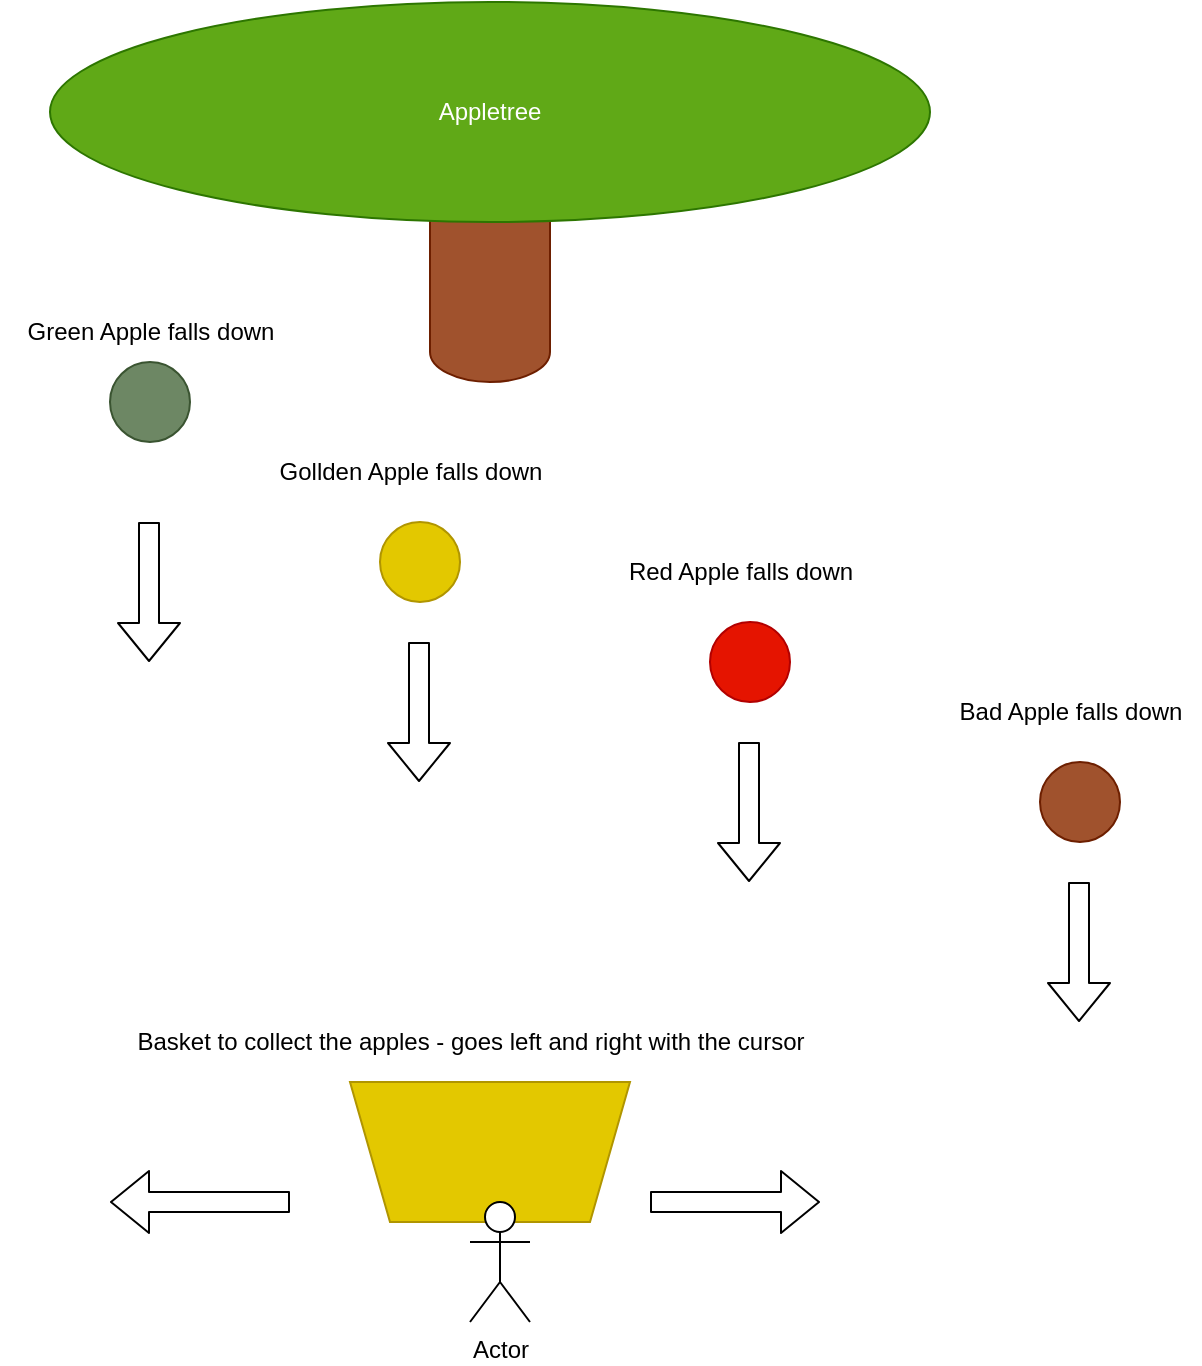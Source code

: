 <mxfile>
    <diagram id="GlTV3W6cY7Wt6VqbhRVO" name="Page-1">
        <mxGraphModel dx="795" dy="678" grid="1" gridSize="10" guides="1" tooltips="1" connect="1" arrows="1" fold="1" page="1" pageScale="1" pageWidth="850" pageHeight="1100" math="0" shadow="0">
            <root>
                <mxCell id="0"/>
                <mxCell id="1" parent="0"/>
                <mxCell id="2" value="" style="shape=cylinder3;whiteSpace=wrap;html=1;boundedLbl=1;backgroundOutline=1;size=15;fillColor=#a0522d;fontColor=#ffffff;strokeColor=#6D1F00;" vertex="1" parent="1">
                    <mxGeometry x="380" y="100" width="60" height="120" as="geometry"/>
                </mxCell>
                <mxCell id="3" value="Appletree" style="ellipse;whiteSpace=wrap;html=1;fillColor=#60a917;fontColor=#ffffff;strokeColor=#2D7600;" vertex="1" parent="1">
                    <mxGeometry x="190" y="30" width="440" height="110" as="geometry"/>
                </mxCell>
                <mxCell id="5" value="" style="ellipse;whiteSpace=wrap;html=1;aspect=fixed;fillColor=#6d8764;fontColor=#ffffff;strokeColor=#3A5431;" vertex="1" parent="1">
                    <mxGeometry x="220" y="210" width="40" height="40" as="geometry"/>
                </mxCell>
                <mxCell id="7" value="" style="ellipse;whiteSpace=wrap;html=1;aspect=fixed;fillColor=#e51400;fontColor=#ffffff;strokeColor=#B20000;" vertex="1" parent="1">
                    <mxGeometry x="520" y="340" width="40" height="40" as="geometry"/>
                </mxCell>
                <mxCell id="10" value="" style="shape=trapezoid;perimeter=trapezoidPerimeter;whiteSpace=wrap;html=1;fixedSize=1;rotation=-180;fillColor=#e3c800;fontColor=#000000;strokeColor=#B09500;" vertex="1" parent="1">
                    <mxGeometry x="340" y="570" width="140" height="70" as="geometry"/>
                </mxCell>
                <mxCell id="12" value="" style="shape=flexArrow;endArrow=classic;html=1;" edge="1" parent="1">
                    <mxGeometry width="50" height="50" relative="1" as="geometry">
                        <mxPoint x="239.5" y="290" as="sourcePoint"/>
                        <mxPoint x="239.5" y="360" as="targetPoint"/>
                    </mxGeometry>
                </mxCell>
                <mxCell id="13" value="" style="shape=flexArrow;endArrow=classic;html=1;" edge="1" parent="1">
                    <mxGeometry width="50" height="50" relative="1" as="geometry">
                        <mxPoint x="539.5" y="400" as="sourcePoint"/>
                        <mxPoint x="539.5" y="470" as="targetPoint"/>
                    </mxGeometry>
                </mxCell>
                <mxCell id="14" value="" style="shape=flexArrow;endArrow=classic;html=1;" edge="1" parent="1">
                    <mxGeometry width="50" height="50" relative="1" as="geometry">
                        <mxPoint x="310" y="630" as="sourcePoint"/>
                        <mxPoint x="220" y="630" as="targetPoint"/>
                        <Array as="points">
                            <mxPoint x="220" y="630"/>
                        </Array>
                    </mxGeometry>
                </mxCell>
                <mxCell id="17" value="" style="shape=flexArrow;endArrow=classic;html=1;" edge="1" parent="1">
                    <mxGeometry width="50" height="50" relative="1" as="geometry">
                        <mxPoint x="490" y="630" as="sourcePoint"/>
                        <mxPoint x="575" y="630" as="targetPoint"/>
                    </mxGeometry>
                </mxCell>
                <mxCell id="18" value="Actor" style="shape=umlActor;verticalLabelPosition=bottom;verticalAlign=top;html=1;outlineConnect=0;" vertex="1" parent="1">
                    <mxGeometry x="400" y="630" width="30" height="60" as="geometry"/>
                </mxCell>
                <mxCell id="19" value="Green Apple falls down" style="text;html=1;align=center;verticalAlign=middle;resizable=0;points=[];autosize=1;strokeColor=none;fillColor=none;" vertex="1" parent="1">
                    <mxGeometry x="165" y="180" width="150" height="30" as="geometry"/>
                </mxCell>
                <mxCell id="20" value="Red Apple falls down" style="text;html=1;align=center;verticalAlign=middle;resizable=0;points=[];autosize=1;strokeColor=none;fillColor=none;" vertex="1" parent="1">
                    <mxGeometry x="465" y="300" width="140" height="30" as="geometry"/>
                </mxCell>
                <mxCell id="21" value="" style="ellipse;whiteSpace=wrap;html=1;aspect=fixed;fillColor=#e3c800;fontColor=#000000;strokeColor=#B09500;" vertex="1" parent="1">
                    <mxGeometry x="355" y="290" width="40" height="40" as="geometry"/>
                </mxCell>
                <mxCell id="22" value="" style="shape=flexArrow;endArrow=classic;html=1;" edge="1" parent="1">
                    <mxGeometry width="50" height="50" relative="1" as="geometry">
                        <mxPoint x="374.5" y="350" as="sourcePoint"/>
                        <mxPoint x="374.5" y="420" as="targetPoint"/>
                    </mxGeometry>
                </mxCell>
                <mxCell id="23" value="Gollden Apple falls down" style="text;html=1;align=center;verticalAlign=middle;resizable=0;points=[];autosize=1;strokeColor=none;fillColor=none;" vertex="1" parent="1">
                    <mxGeometry x="295" y="250" width="150" height="30" as="geometry"/>
                </mxCell>
                <mxCell id="24" value="" style="ellipse;whiteSpace=wrap;html=1;aspect=fixed;fillColor=#a0522d;fontColor=#ffffff;strokeColor=#6D1F00;" vertex="1" parent="1">
                    <mxGeometry x="685" y="410" width="40" height="40" as="geometry"/>
                </mxCell>
                <mxCell id="25" value="" style="shape=flexArrow;endArrow=classic;html=1;" edge="1" parent="1">
                    <mxGeometry width="50" height="50" relative="1" as="geometry">
                        <mxPoint x="704.5" y="470" as="sourcePoint"/>
                        <mxPoint x="704.5" y="540" as="targetPoint"/>
                    </mxGeometry>
                </mxCell>
                <mxCell id="26" value="Bad Apple falls down" style="text;html=1;align=center;verticalAlign=middle;resizable=0;points=[];autosize=1;strokeColor=none;fillColor=none;" vertex="1" parent="1">
                    <mxGeometry x="635" y="370" width="130" height="30" as="geometry"/>
                </mxCell>
                <mxCell id="27" value="Basket to collect the apples - goes left and right with the cursor" style="text;html=1;align=center;verticalAlign=middle;resizable=0;points=[];autosize=1;strokeColor=none;fillColor=none;" vertex="1" parent="1">
                    <mxGeometry x="220" y="535" width="360" height="30" as="geometry"/>
                </mxCell>
            </root>
        </mxGraphModel>
    </diagram>
</mxfile>